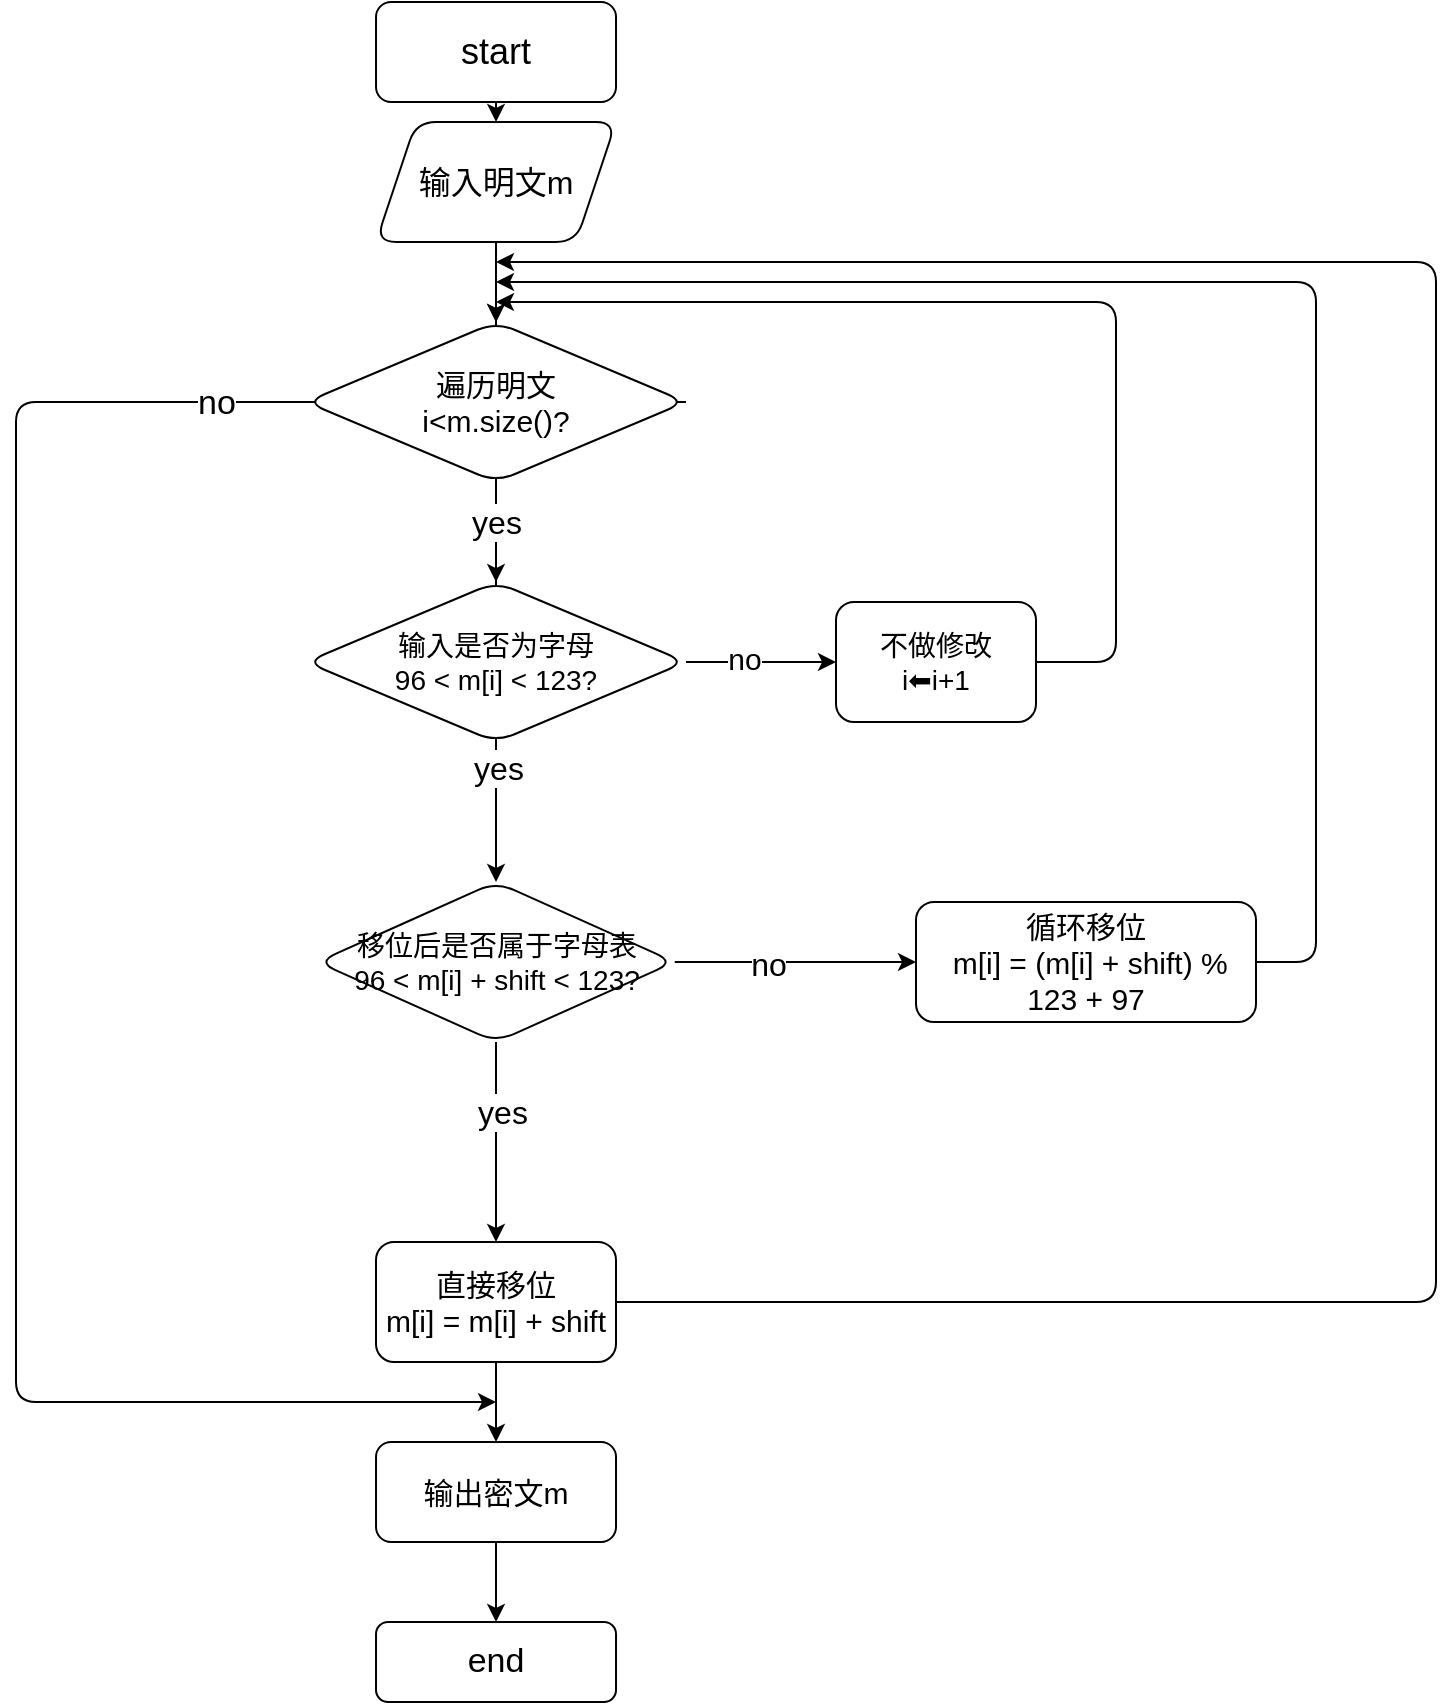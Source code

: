 <mxfile>
    <diagram id="d7A-8-crv5H2-xGg3TJ7" name="第 1 页">
        <mxGraphModel dx="1347" dy="813" grid="1" gridSize="10" guides="1" tooltips="1" connect="1" arrows="1" fold="1" page="1" pageScale="1" pageWidth="827" pageHeight="1169" math="0" shadow="0">
            <root>
                <mxCell id="0"/>
                <mxCell id="1" parent="0"/>
                <mxCell id="4" value="" style="edgeStyle=none;html=1;fontSize=18;" parent="1" source="2" target="3" edge="1">
                    <mxGeometry relative="1" as="geometry"/>
                </mxCell>
                <mxCell id="2" value="&lt;font style=&quot;font-size: 18px&quot;&gt;start&lt;/font&gt;" style="rounded=1;whiteSpace=wrap;html=1;" parent="1" vertex="1">
                    <mxGeometry x="230.01" width="120" height="50" as="geometry"/>
                </mxCell>
                <mxCell id="6" value="" style="edgeStyle=none;html=1;fontSize=16;" parent="1" source="3" target="5" edge="1">
                    <mxGeometry relative="1" as="geometry"/>
                </mxCell>
                <mxCell id="19" value="&lt;font style=&quot;font-size: 16px&quot;&gt;yes&lt;/font&gt;" style="edgeLabel;html=1;align=center;verticalAlign=middle;resizable=0;points=[];fontSize=14;" parent="6" vertex="1" connectable="0">
                    <mxGeometry x="0.642" y="1" relative="1" as="geometry">
                        <mxPoint as="offset"/>
                    </mxGeometry>
                </mxCell>
                <mxCell id="18" value="" style="edgeStyle=none;html=1;fontSize=14;startArrow=none;" parent="1" source="25" target="17" edge="1">
                    <mxGeometry relative="1" as="geometry">
                        <Array as="points">
                            <mxPoint x="290" y="270"/>
                        </Array>
                    </mxGeometry>
                </mxCell>
                <mxCell id="24" value="" style="edgeStyle=none;html=1;fontSize=15;" parent="1" source="3" edge="1">
                    <mxGeometry relative="1" as="geometry">
                        <mxPoint x="290.01" y="160" as="targetPoint"/>
                    </mxGeometry>
                </mxCell>
                <mxCell id="26" value="" style="edgeStyle=none;html=1;fontSize=15;" parent="1" source="3" target="25" edge="1">
                    <mxGeometry relative="1" as="geometry"/>
                </mxCell>
                <mxCell id="3" value="&lt;font style=&quot;font-size: 16px&quot;&gt;输入明文m&lt;/font&gt;" style="shape=parallelogram;perimeter=parallelogramPerimeter;whiteSpace=wrap;html=1;fixedSize=1;rounded=1;" parent="1" vertex="1">
                    <mxGeometry x="230.01" y="60" width="120" height="60" as="geometry"/>
                </mxCell>
                <mxCell id="8" value="" style="edgeStyle=none;html=1;fontSize=13;" parent="1" source="5" target="7" edge="1">
                    <mxGeometry relative="1" as="geometry"/>
                </mxCell>
                <mxCell id="9" value="yes" style="edgeLabel;html=1;align=center;verticalAlign=middle;resizable=0;points=[];fontSize=16;" parent="8" vertex="1" connectable="0">
                    <mxGeometry x="-0.311" y="3" relative="1" as="geometry">
                        <mxPoint as="offset"/>
                    </mxGeometry>
                </mxCell>
                <mxCell id="11" value="" style="edgeStyle=none;html=1;fontSize=15;" parent="1" source="5" target="10" edge="1">
                    <mxGeometry relative="1" as="geometry"/>
                </mxCell>
                <mxCell id="12" value="no" style="edgeLabel;html=1;align=center;verticalAlign=middle;resizable=0;points=[];fontSize=16;" parent="11" vertex="1" connectable="0">
                    <mxGeometry x="-0.229" y="-1" relative="1" as="geometry">
                        <mxPoint as="offset"/>
                    </mxGeometry>
                </mxCell>
                <mxCell id="5" value="&lt;font style=&quot;font-size: 14px&quot;&gt;移位后是否属于字母表&lt;br&gt;96 &amp;lt; m[i] + shift &amp;lt; 123?&lt;/font&gt;" style="rhombus;whiteSpace=wrap;html=1;rounded=1;" parent="1" vertex="1">
                    <mxGeometry x="200.63" y="440" width="178.75" height="80" as="geometry"/>
                </mxCell>
                <mxCell id="30" value="" style="edgeStyle=none;html=1;fontSize=15;" parent="1" source="7" target="29" edge="1">
                    <mxGeometry relative="1" as="geometry"/>
                </mxCell>
                <mxCell id="37" style="edgeStyle=none;html=1;exitX=1;exitY=0.5;exitDx=0;exitDy=0;fontSize=17;" parent="1" source="7" edge="1">
                    <mxGeometry relative="1" as="geometry">
                        <mxPoint x="290" y="130" as="targetPoint"/>
                        <Array as="points">
                            <mxPoint x="760" y="650"/>
                            <mxPoint x="760" y="130"/>
                        </Array>
                    </mxGeometry>
                </mxCell>
                <mxCell id="7" value="&lt;font style=&quot;font-size: 15px&quot;&gt;直接移位&lt;br&gt;m[i] = m[i] + shift&lt;/font&gt;" style="rounded=1;whiteSpace=wrap;html=1;" parent="1" vertex="1">
                    <mxGeometry x="230" y="620" width="120" height="60" as="geometry"/>
                </mxCell>
                <mxCell id="36" style="edgeStyle=none;html=1;exitX=1;exitY=0.5;exitDx=0;exitDy=0;fontSize=17;" parent="1" source="10" edge="1">
                    <mxGeometry relative="1" as="geometry">
                        <mxPoint x="290" y="140" as="targetPoint"/>
                        <Array as="points">
                            <mxPoint x="700" y="480"/>
                            <mxPoint x="700" y="320"/>
                            <mxPoint x="700" y="140"/>
                        </Array>
                    </mxGeometry>
                </mxCell>
                <mxCell id="10" value="&lt;font style=&quot;font-size: 15px&quot;&gt;循环移位&lt;br&gt;&amp;nbsp;m[i] = (m[i] + shift) % 123 + 97&lt;/font&gt;" style="whiteSpace=wrap;html=1;rounded=1;" parent="1" vertex="1">
                    <mxGeometry x="500" y="450" width="170" height="60" as="geometry"/>
                </mxCell>
                <mxCell id="21" value="" style="edgeStyle=none;html=1;fontSize=14;" parent="1" source="17" target="20" edge="1">
                    <mxGeometry relative="1" as="geometry"/>
                </mxCell>
                <mxCell id="22" value="&lt;font style=&quot;font-size: 15px&quot;&gt;no&lt;/font&gt;" style="edgeLabel;html=1;align=center;verticalAlign=middle;resizable=0;points=[];fontSize=14;" parent="21" vertex="1" connectable="0">
                    <mxGeometry x="-0.238" y="2" relative="1" as="geometry">
                        <mxPoint as="offset"/>
                    </mxGeometry>
                </mxCell>
                <mxCell id="17" value="&lt;font style=&quot;font-size: 14px&quot;&gt;输入是否为字母&lt;/font&gt;&lt;br&gt;&lt;span style=&quot;font-size: 14px&quot;&gt;96 &amp;lt; m[i] &amp;lt; 123?&lt;/span&gt;" style="rhombus;whiteSpace=wrap;html=1;rounded=1;" parent="1" vertex="1">
                    <mxGeometry x="195.01" y="290" width="190" height="80" as="geometry"/>
                </mxCell>
                <mxCell id="35" style="edgeStyle=none;html=1;exitX=1;exitY=0.5;exitDx=0;exitDy=0;fontSize=17;" parent="1" source="20" edge="1">
                    <mxGeometry relative="1" as="geometry">
                        <mxPoint x="290" y="150" as="targetPoint"/>
                        <Array as="points">
                            <mxPoint x="600" y="330"/>
                            <mxPoint x="600" y="240"/>
                            <mxPoint x="600" y="150"/>
                        </Array>
                    </mxGeometry>
                </mxCell>
                <mxCell id="20" value="&lt;font style=&quot;font-size: 14px&quot;&gt;不做修改&lt;br&gt;i⬅i+1&lt;br&gt;&lt;/font&gt;" style="whiteSpace=wrap;html=1;rounded=1;" parent="1" vertex="1">
                    <mxGeometry x="460" y="300" width="100" height="60" as="geometry"/>
                </mxCell>
                <mxCell id="33" style="edgeStyle=none;html=1;exitX=1;exitY=0.5;exitDx=0;exitDy=0;fontSize=17;" parent="1" source="25" edge="1">
                    <mxGeometry relative="1" as="geometry">
                        <mxPoint x="290" y="700" as="targetPoint"/>
                        <Array as="points">
                            <mxPoint x="50" y="200"/>
                            <mxPoint x="50" y="510"/>
                            <mxPoint x="50" y="700"/>
                        </Array>
                    </mxGeometry>
                </mxCell>
                <mxCell id="34" value="no" style="edgeLabel;html=1;align=center;verticalAlign=middle;resizable=0;points=[];fontSize=17;" parent="33" vertex="1" connectable="0">
                    <mxGeometry x="-0.563" y="1" relative="1" as="geometry">
                        <mxPoint as="offset"/>
                    </mxGeometry>
                </mxCell>
                <mxCell id="25" value="&lt;font style=&quot;font-size: 15px&quot;&gt;遍历明文&lt;br&gt;i&amp;lt;m.size()?&lt;br&gt;&lt;/font&gt;" style="rhombus;whiteSpace=wrap;html=1;rounded=1;" parent="1" vertex="1">
                    <mxGeometry x="195" y="160" width="189.99" height="80" as="geometry"/>
                </mxCell>
                <mxCell id="28" value="&lt;font style=&quot;font-size: 16px&quot;&gt;yes&lt;/font&gt;" style="edgeLabel;html=1;align=center;verticalAlign=middle;resizable=0;points=[];fontSize=14;" parent="1" vertex="1" connectable="0">
                    <mxGeometry x="289.996" y="260.0" as="geometry"/>
                </mxCell>
                <mxCell id="32" value="" style="edgeStyle=none;html=1;fontSize=15;" parent="1" source="29" target="31" edge="1">
                    <mxGeometry relative="1" as="geometry"/>
                </mxCell>
                <mxCell id="29" value="&lt;font style=&quot;font-size: 15px&quot;&gt;输出密文m&lt;/font&gt;" style="whiteSpace=wrap;html=1;rounded=1;" parent="1" vertex="1">
                    <mxGeometry x="230.01" y="720" width="120" height="50" as="geometry"/>
                </mxCell>
                <mxCell id="31" value="&lt;font style=&quot;font-size: 17px&quot;&gt;end&lt;/font&gt;" style="whiteSpace=wrap;html=1;rounded=1;" parent="1" vertex="1">
                    <mxGeometry x="230.01" y="810" width="120" height="40" as="geometry"/>
                </mxCell>
            </root>
        </mxGraphModel>
    </diagram>
</mxfile>